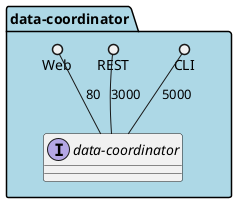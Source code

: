 @startuml

package "data-coordinator" #lightblue {
    interface "data-coordinator" {

    }
    CLI ()-- "data-coordinator" : 5000
    REST ()-- "data-coordinator" : 3000
    Web ()-- "data-coordinator" : 80
}


@enduml
